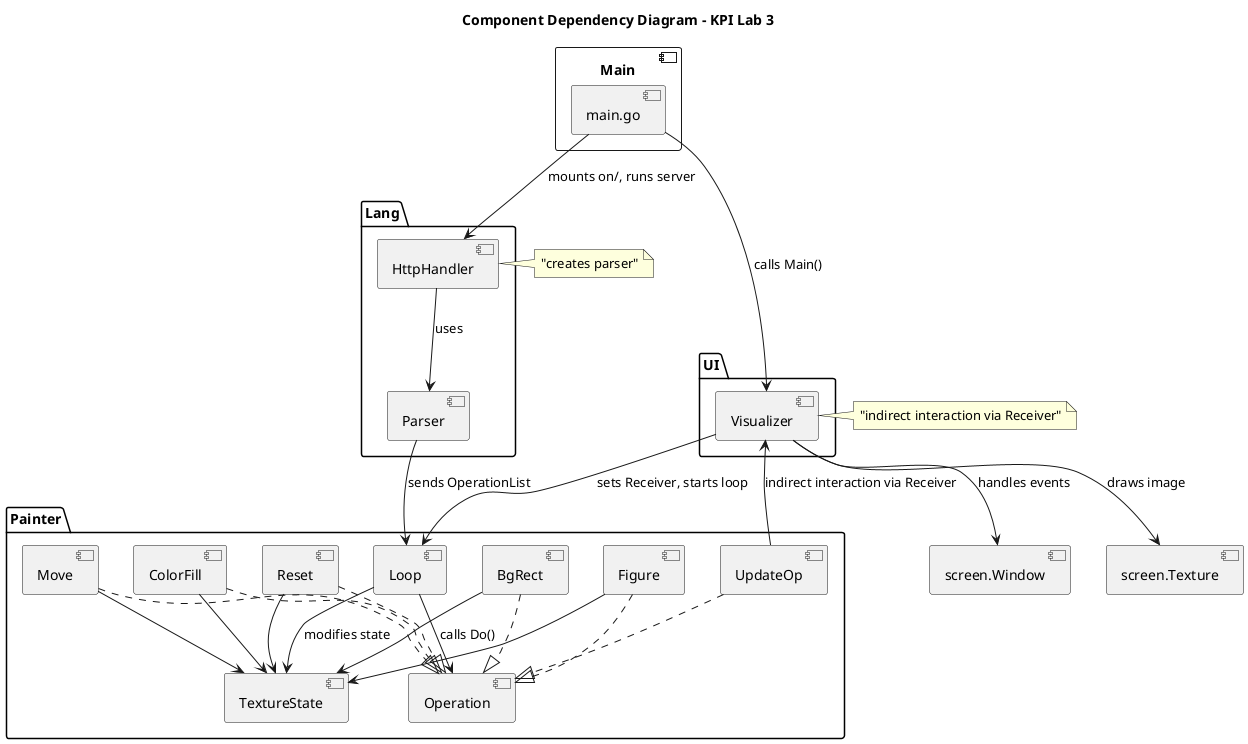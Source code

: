 @startuml
title Component Dependency Diagram - KPI Lab 3

component [Main] as main {
  component [main.go] as maingo
}

package "Lang" {
  component [HttpHandler] as httphandler
  component [Parser] as parser
}

package "UI" {
  component [Visualizer] as visualizer
}

package "Painter" {
  component [Loop] as loop
  component [Figure] as figure
  component [BgRect] as bgrect
  component [Reset] as reset
  component [ColorFill] as colorfill
  component [UpdateOp] as updateop
  component [Move] as move
  component [TextureState] as texturestate
  component [Operation] as operation
}

component [screen.Texture] as screentexture
component [screen.Window] as screenwindow

maingo --> httphandler : "mounts on/, runs server"
maingo --> visualizer : "calls Main()"

httphandler --> parser : "uses"
parser --> loop : "sends OperationList"

visualizer --> loop : "sets Receiver, starts loop"
visualizer --> screentexture : "draws image"
visualizer --> screenwindow : "handles events"

loop --> texturestate : "modifies state"
loop --> operation : "calls Do()"

figure ..|> operation
bgrect ..|> operation  
reset ..|> operation
colorfill ..|> operation
updateop ..|> operation
move ..|> operation

figure --> texturestate
bgrect --> texturestate
reset --> texturestate
colorfill --> texturestate
move --> texturestate

updateop --> visualizer : "indirect interaction via Receiver"

note right of httphandler : "creates parser"
note right of visualizer : "indirect interaction via Receiver"

@enduml